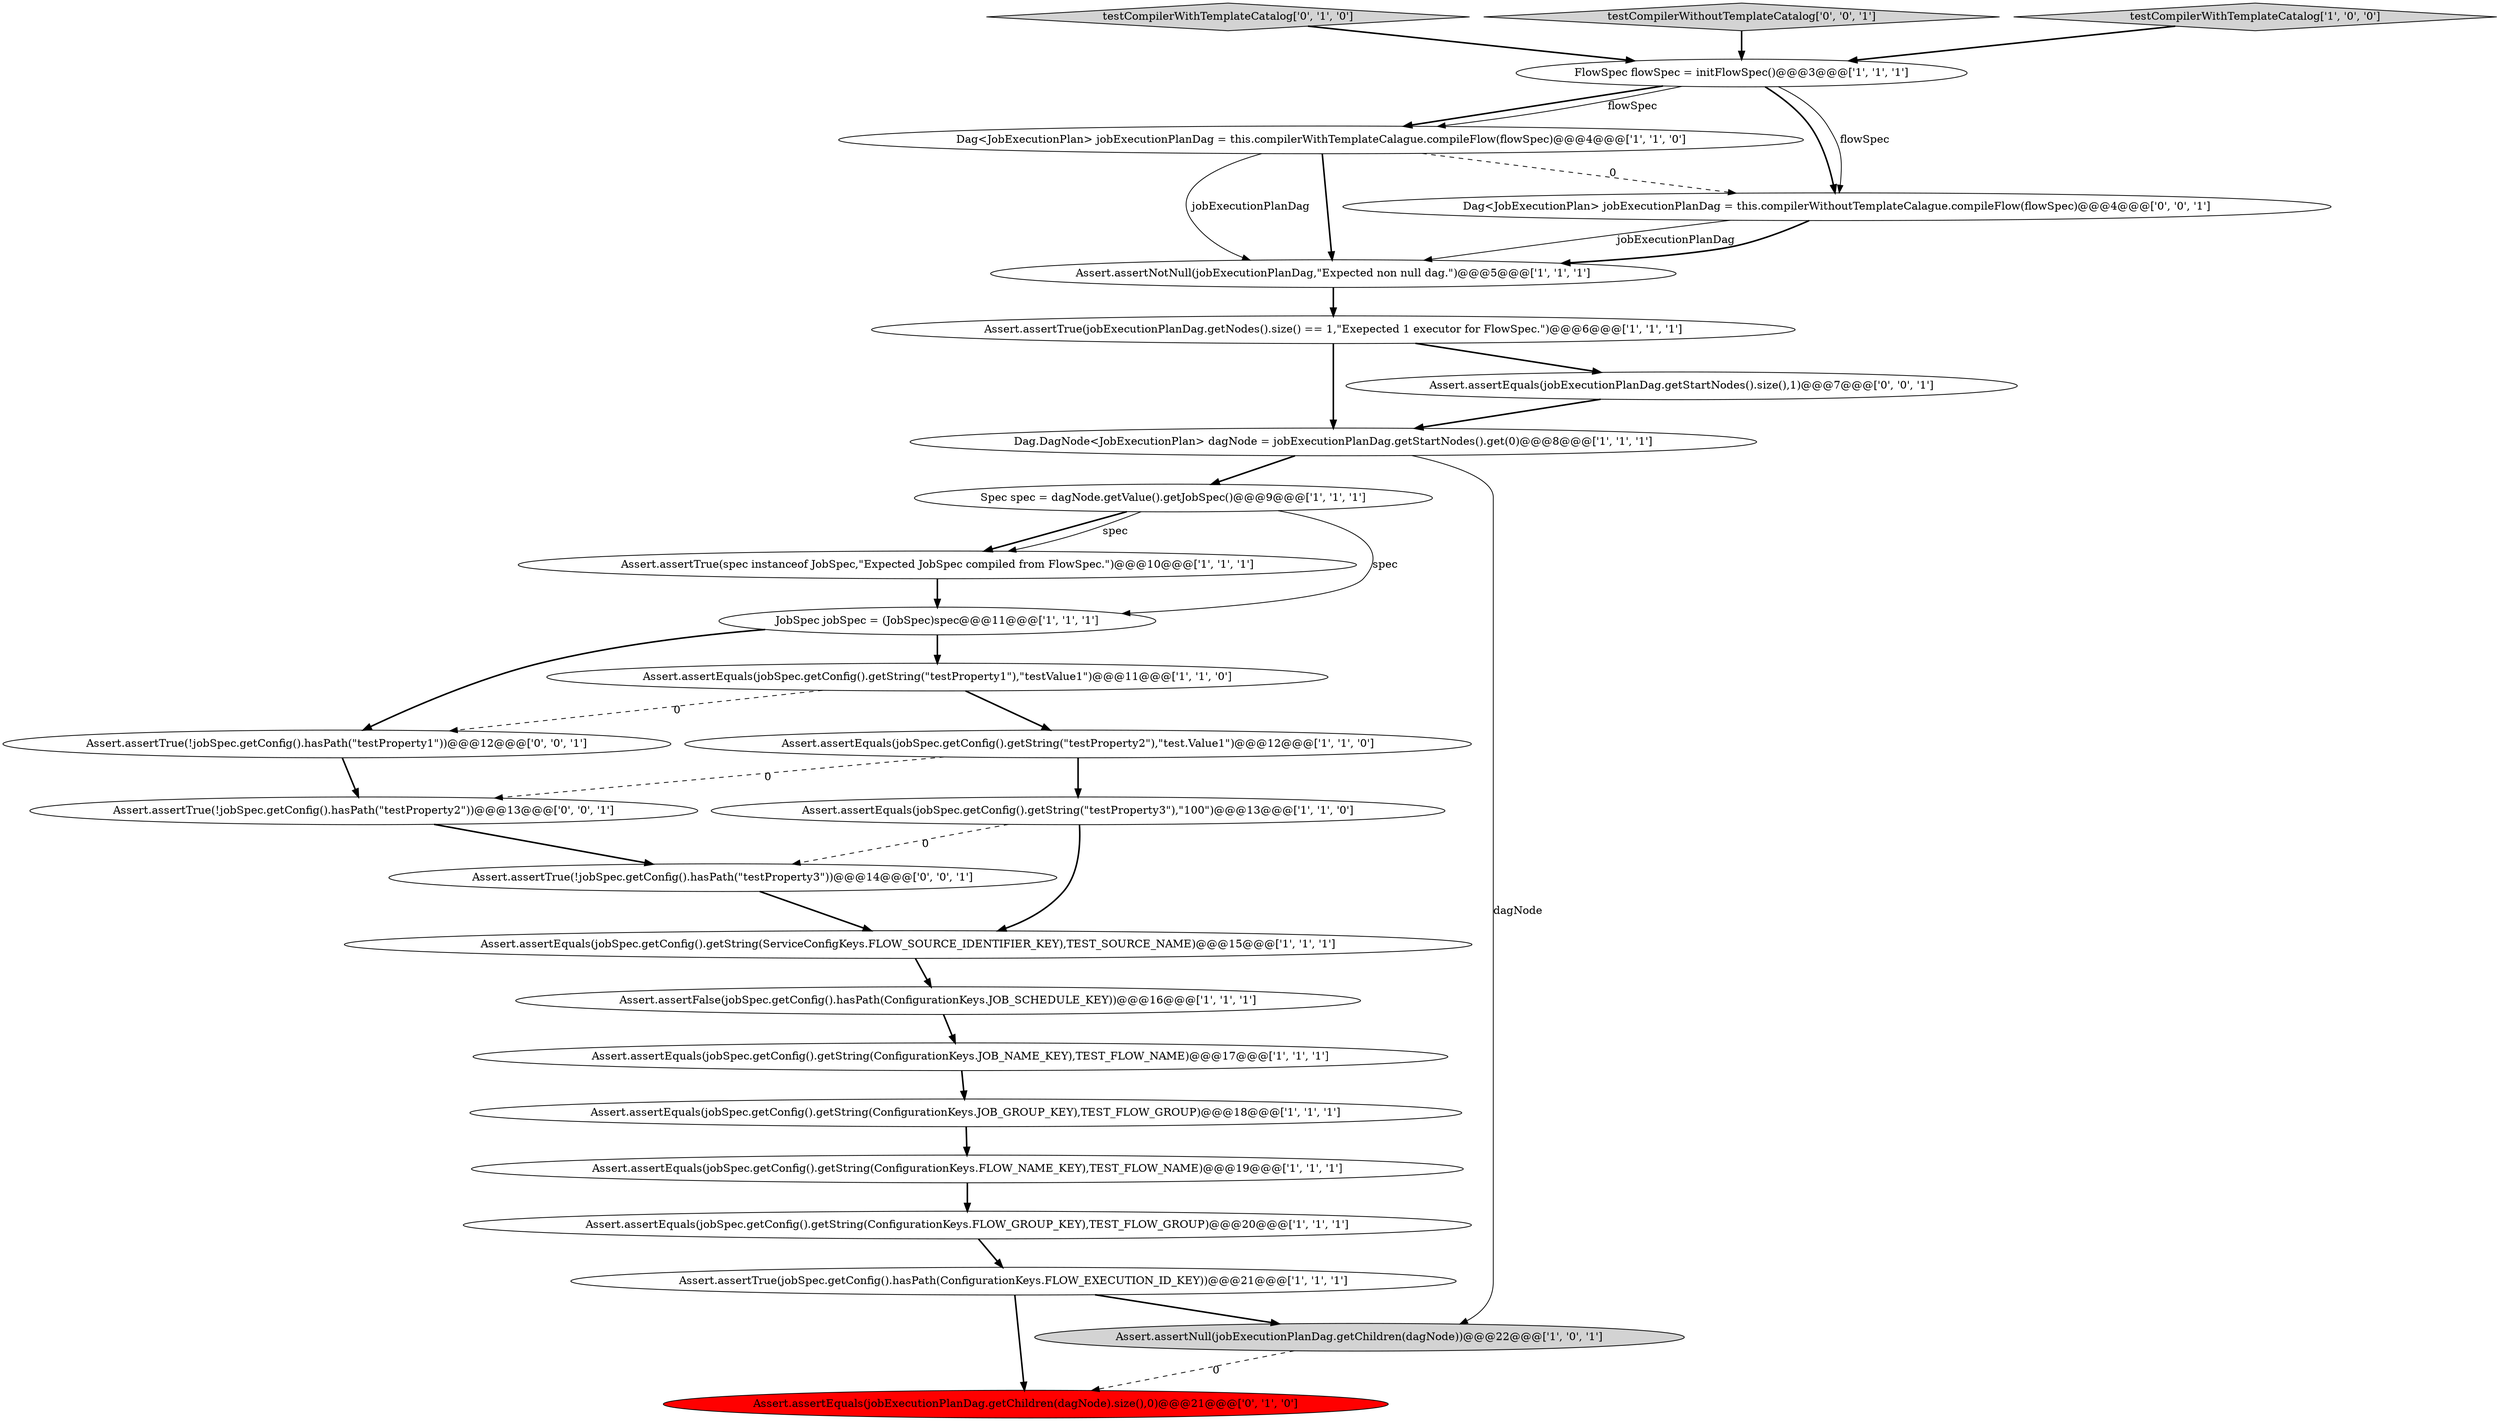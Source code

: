 digraph {
8 [style = filled, label = "Assert.assertEquals(jobSpec.getConfig().getString(\"testProperty3\"),\"100\")@@@13@@@['1', '1', '0']", fillcolor = white, shape = ellipse image = "AAA0AAABBB1BBB"];
4 [style = filled, label = "Assert.assertTrue(jobExecutionPlanDag.getNodes().size() == 1,\"Exepected 1 executor for FlowSpec.\")@@@6@@@['1', '1', '1']", fillcolor = white, shape = ellipse image = "AAA0AAABBB1BBB"];
19 [style = filled, label = "Spec spec = dagNode.getValue().getJobSpec()@@@9@@@['1', '1', '1']", fillcolor = white, shape = ellipse image = "AAA0AAABBB1BBB"];
15 [style = filled, label = "JobSpec jobSpec = (JobSpec)spec@@@11@@@['1', '1', '1']", fillcolor = white, shape = ellipse image = "AAA0AAABBB1BBB"];
10 [style = filled, label = "Assert.assertNotNull(jobExecutionPlanDag,\"Expected non null dag.\")@@@5@@@['1', '1', '1']", fillcolor = white, shape = ellipse image = "AAA0AAABBB1BBB"];
13 [style = filled, label = "Assert.assertEquals(jobSpec.getConfig().getString(ServiceConfigKeys.FLOW_SOURCE_IDENTIFIER_KEY),TEST_SOURCE_NAME)@@@15@@@['1', '1', '1']", fillcolor = white, shape = ellipse image = "AAA0AAABBB1BBB"];
18 [style = filled, label = "Dag.DagNode<JobExecutionPlan> dagNode = jobExecutionPlanDag.getStartNodes().get(0)@@@8@@@['1', '1', '1']", fillcolor = white, shape = ellipse image = "AAA0AAABBB1BBB"];
21 [style = filled, label = "testCompilerWithTemplateCatalog['0', '1', '0']", fillcolor = lightgray, shape = diamond image = "AAA0AAABBB2BBB"];
17 [style = filled, label = "Assert.assertEquals(jobSpec.getConfig().getString(ConfigurationKeys.FLOW_GROUP_KEY),TEST_FLOW_GROUP)@@@20@@@['1', '1', '1']", fillcolor = white, shape = ellipse image = "AAA0AAABBB1BBB"];
25 [style = filled, label = "Assert.assertTrue(!jobSpec.getConfig().hasPath(\"testProperty3\"))@@@14@@@['0', '0', '1']", fillcolor = white, shape = ellipse image = "AAA0AAABBB3BBB"];
16 [style = filled, label = "Assert.assertEquals(jobSpec.getConfig().getString(\"testProperty1\"),\"testValue1\")@@@11@@@['1', '1', '0']", fillcolor = white, shape = ellipse image = "AAA0AAABBB1BBB"];
27 [style = filled, label = "Assert.assertTrue(!jobSpec.getConfig().hasPath(\"testProperty2\"))@@@13@@@['0', '0', '1']", fillcolor = white, shape = ellipse image = "AAA0AAABBB3BBB"];
12 [style = filled, label = "Assert.assertTrue(jobSpec.getConfig().hasPath(ConfigurationKeys.FLOW_EXECUTION_ID_KEY))@@@21@@@['1', '1', '1']", fillcolor = white, shape = ellipse image = "AAA0AAABBB1BBB"];
20 [style = filled, label = "Assert.assertEquals(jobExecutionPlanDag.getChildren(dagNode).size(),0)@@@21@@@['0', '1', '0']", fillcolor = red, shape = ellipse image = "AAA1AAABBB2BBB"];
1 [style = filled, label = "Dag<JobExecutionPlan> jobExecutionPlanDag = this.compilerWithTemplateCalague.compileFlow(flowSpec)@@@4@@@['1', '1', '0']", fillcolor = white, shape = ellipse image = "AAA0AAABBB1BBB"];
26 [style = filled, label = "Dag<JobExecutionPlan> jobExecutionPlanDag = this.compilerWithoutTemplateCalague.compileFlow(flowSpec)@@@4@@@['0', '0', '1']", fillcolor = white, shape = ellipse image = "AAA0AAABBB3BBB"];
11 [style = filled, label = "Assert.assertEquals(jobSpec.getConfig().getString(ConfigurationKeys.FLOW_NAME_KEY),TEST_FLOW_NAME)@@@19@@@['1', '1', '1']", fillcolor = white, shape = ellipse image = "AAA0AAABBB1BBB"];
22 [style = filled, label = "Assert.assertEquals(jobExecutionPlanDag.getStartNodes().size(),1)@@@7@@@['0', '0', '1']", fillcolor = white, shape = ellipse image = "AAA0AAABBB3BBB"];
23 [style = filled, label = "Assert.assertTrue(!jobSpec.getConfig().hasPath(\"testProperty1\"))@@@12@@@['0', '0', '1']", fillcolor = white, shape = ellipse image = "AAA0AAABBB3BBB"];
0 [style = filled, label = "FlowSpec flowSpec = initFlowSpec()@@@3@@@['1', '1', '1']", fillcolor = white, shape = ellipse image = "AAA0AAABBB1BBB"];
2 [style = filled, label = "Assert.assertTrue(spec instanceof JobSpec,\"Expected JobSpec compiled from FlowSpec.\")@@@10@@@['1', '1', '1']", fillcolor = white, shape = ellipse image = "AAA0AAABBB1BBB"];
24 [style = filled, label = "testCompilerWithoutTemplateCatalog['0', '0', '1']", fillcolor = lightgray, shape = diamond image = "AAA0AAABBB3BBB"];
6 [style = filled, label = "Assert.assertNull(jobExecutionPlanDag.getChildren(dagNode))@@@22@@@['1', '0', '1']", fillcolor = lightgray, shape = ellipse image = "AAA0AAABBB1BBB"];
5 [style = filled, label = "Assert.assertEquals(jobSpec.getConfig().getString(\"testProperty2\"),\"test.Value1\")@@@12@@@['1', '1', '0']", fillcolor = white, shape = ellipse image = "AAA0AAABBB1BBB"];
3 [style = filled, label = "Assert.assertFalse(jobSpec.getConfig().hasPath(ConfigurationKeys.JOB_SCHEDULE_KEY))@@@16@@@['1', '1', '1']", fillcolor = white, shape = ellipse image = "AAA0AAABBB1BBB"];
9 [style = filled, label = "testCompilerWithTemplateCatalog['1', '0', '0']", fillcolor = lightgray, shape = diamond image = "AAA0AAABBB1BBB"];
7 [style = filled, label = "Assert.assertEquals(jobSpec.getConfig().getString(ConfigurationKeys.JOB_GROUP_KEY),TEST_FLOW_GROUP)@@@18@@@['1', '1', '1']", fillcolor = white, shape = ellipse image = "AAA0AAABBB1BBB"];
14 [style = filled, label = "Assert.assertEquals(jobSpec.getConfig().getString(ConfigurationKeys.JOB_NAME_KEY),TEST_FLOW_NAME)@@@17@@@['1', '1', '1']", fillcolor = white, shape = ellipse image = "AAA0AAABBB1BBB"];
19->15 [style = solid, label="spec"];
5->8 [style = bold, label=""];
15->23 [style = bold, label=""];
26->10 [style = solid, label="jobExecutionPlanDag"];
7->11 [style = bold, label=""];
0->26 [style = bold, label=""];
9->0 [style = bold, label=""];
21->0 [style = bold, label=""];
23->27 [style = bold, label=""];
26->10 [style = bold, label=""];
6->20 [style = dashed, label="0"];
25->13 [style = bold, label=""];
1->26 [style = dashed, label="0"];
24->0 [style = bold, label=""];
3->14 [style = bold, label=""];
18->19 [style = bold, label=""];
18->6 [style = solid, label="dagNode"];
12->20 [style = bold, label=""];
4->18 [style = bold, label=""];
16->23 [style = dashed, label="0"];
19->2 [style = bold, label=""];
15->16 [style = bold, label=""];
12->6 [style = bold, label=""];
1->10 [style = solid, label="jobExecutionPlanDag"];
14->7 [style = bold, label=""];
5->27 [style = dashed, label="0"];
17->12 [style = bold, label=""];
22->18 [style = bold, label=""];
13->3 [style = bold, label=""];
19->2 [style = solid, label="spec"];
0->1 [style = bold, label=""];
0->1 [style = solid, label="flowSpec"];
2->15 [style = bold, label=""];
10->4 [style = bold, label=""];
16->5 [style = bold, label=""];
11->17 [style = bold, label=""];
8->25 [style = dashed, label="0"];
1->10 [style = bold, label=""];
4->22 [style = bold, label=""];
27->25 [style = bold, label=""];
8->13 [style = bold, label=""];
0->26 [style = solid, label="flowSpec"];
}
